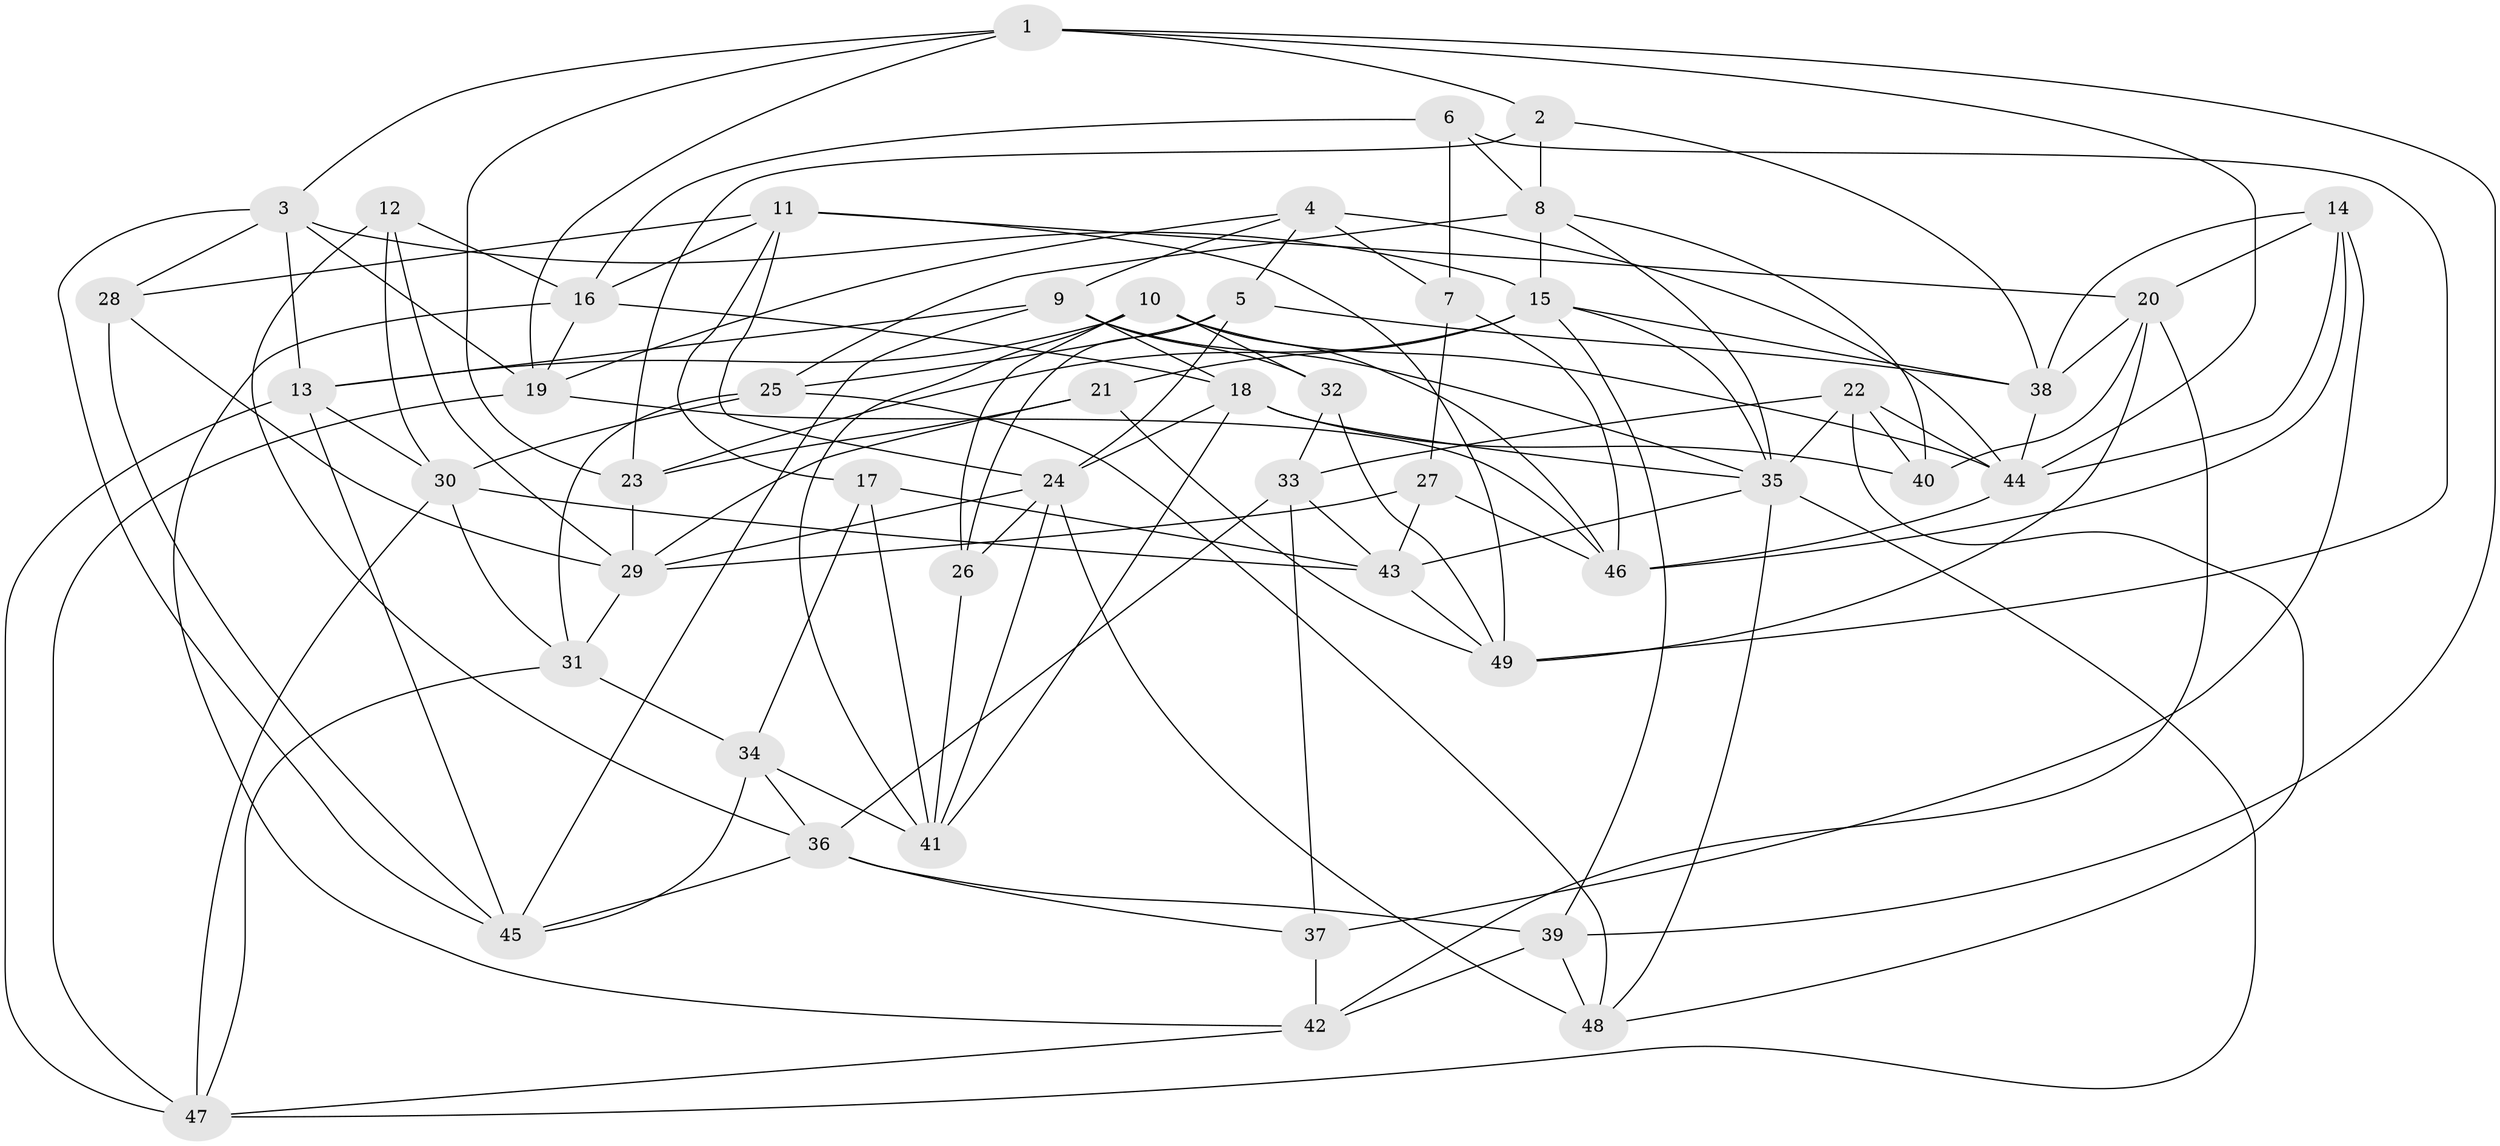 // original degree distribution, {4: 1.0}
// Generated by graph-tools (version 1.1) at 2025/03/03/09/25 03:03:01]
// undirected, 49 vertices, 132 edges
graph export_dot {
graph [start="1"]
  node [color=gray90,style=filled];
  1;
  2;
  3;
  4;
  5;
  6;
  7;
  8;
  9;
  10;
  11;
  12;
  13;
  14;
  15;
  16;
  17;
  18;
  19;
  20;
  21;
  22;
  23;
  24;
  25;
  26;
  27;
  28;
  29;
  30;
  31;
  32;
  33;
  34;
  35;
  36;
  37;
  38;
  39;
  40;
  41;
  42;
  43;
  44;
  45;
  46;
  47;
  48;
  49;
  1 -- 2 [weight=1.0];
  1 -- 3 [weight=1.0];
  1 -- 19 [weight=1.0];
  1 -- 23 [weight=1.0];
  1 -- 39 [weight=1.0];
  1 -- 44 [weight=1.0];
  2 -- 8 [weight=1.0];
  2 -- 23 [weight=1.0];
  2 -- 38 [weight=1.0];
  3 -- 13 [weight=1.0];
  3 -- 15 [weight=1.0];
  3 -- 19 [weight=1.0];
  3 -- 28 [weight=1.0];
  3 -- 45 [weight=1.0];
  4 -- 5 [weight=1.0];
  4 -- 7 [weight=2.0];
  4 -- 9 [weight=1.0];
  4 -- 19 [weight=1.0];
  4 -- 44 [weight=1.0];
  5 -- 24 [weight=1.0];
  5 -- 25 [weight=2.0];
  5 -- 26 [weight=1.0];
  5 -- 38 [weight=1.0];
  6 -- 7 [weight=1.0];
  6 -- 8 [weight=1.0];
  6 -- 16 [weight=1.0];
  6 -- 49 [weight=1.0];
  7 -- 27 [weight=2.0];
  7 -- 46 [weight=1.0];
  8 -- 15 [weight=1.0];
  8 -- 25 [weight=1.0];
  8 -- 35 [weight=1.0];
  8 -- 40 [weight=1.0];
  9 -- 13 [weight=1.0];
  9 -- 18 [weight=1.0];
  9 -- 32 [weight=1.0];
  9 -- 35 [weight=1.0];
  9 -- 45 [weight=1.0];
  10 -- 13 [weight=1.0];
  10 -- 26 [weight=1.0];
  10 -- 32 [weight=1.0];
  10 -- 41 [weight=1.0];
  10 -- 44 [weight=1.0];
  10 -- 46 [weight=1.0];
  11 -- 16 [weight=1.0];
  11 -- 17 [weight=1.0];
  11 -- 20 [weight=1.0];
  11 -- 24 [weight=1.0];
  11 -- 28 [weight=1.0];
  11 -- 49 [weight=1.0];
  12 -- 16 [weight=1.0];
  12 -- 29 [weight=1.0];
  12 -- 30 [weight=1.0];
  12 -- 36 [weight=1.0];
  13 -- 30 [weight=1.0];
  13 -- 45 [weight=1.0];
  13 -- 47 [weight=1.0];
  14 -- 20 [weight=1.0];
  14 -- 37 [weight=2.0];
  14 -- 38 [weight=1.0];
  14 -- 44 [weight=1.0];
  14 -- 46 [weight=1.0];
  15 -- 21 [weight=1.0];
  15 -- 23 [weight=2.0];
  15 -- 35 [weight=1.0];
  15 -- 38 [weight=1.0];
  15 -- 39 [weight=1.0];
  16 -- 18 [weight=1.0];
  16 -- 19 [weight=1.0];
  16 -- 42 [weight=1.0];
  17 -- 34 [weight=1.0];
  17 -- 41 [weight=1.0];
  17 -- 43 [weight=1.0];
  18 -- 24 [weight=1.0];
  18 -- 35 [weight=1.0];
  18 -- 40 [weight=1.0];
  18 -- 41 [weight=1.0];
  19 -- 46 [weight=1.0];
  19 -- 47 [weight=1.0];
  20 -- 38 [weight=1.0];
  20 -- 40 [weight=1.0];
  20 -- 42 [weight=1.0];
  20 -- 49 [weight=1.0];
  21 -- 23 [weight=1.0];
  21 -- 29 [weight=1.0];
  21 -- 49 [weight=1.0];
  22 -- 33 [weight=1.0];
  22 -- 35 [weight=1.0];
  22 -- 40 [weight=1.0];
  22 -- 44 [weight=2.0];
  22 -- 48 [weight=1.0];
  23 -- 29 [weight=1.0];
  24 -- 26 [weight=1.0];
  24 -- 29 [weight=2.0];
  24 -- 41 [weight=1.0];
  24 -- 48 [weight=1.0];
  25 -- 30 [weight=1.0];
  25 -- 31 [weight=1.0];
  25 -- 48 [weight=1.0];
  26 -- 41 [weight=1.0];
  27 -- 29 [weight=1.0];
  27 -- 43 [weight=2.0];
  27 -- 46 [weight=1.0];
  28 -- 29 [weight=1.0];
  28 -- 45 [weight=1.0];
  29 -- 31 [weight=1.0];
  30 -- 31 [weight=1.0];
  30 -- 43 [weight=1.0];
  30 -- 47 [weight=1.0];
  31 -- 34 [weight=2.0];
  31 -- 47 [weight=1.0];
  32 -- 33 [weight=1.0];
  32 -- 49 [weight=1.0];
  33 -- 36 [weight=1.0];
  33 -- 37 [weight=1.0];
  33 -- 43 [weight=2.0];
  34 -- 36 [weight=1.0];
  34 -- 41 [weight=1.0];
  34 -- 45 [weight=1.0];
  35 -- 43 [weight=1.0];
  35 -- 47 [weight=1.0];
  35 -- 48 [weight=1.0];
  36 -- 37 [weight=1.0];
  36 -- 39 [weight=1.0];
  36 -- 45 [weight=1.0];
  37 -- 42 [weight=2.0];
  38 -- 44 [weight=1.0];
  39 -- 42 [weight=1.0];
  39 -- 48 [weight=2.0];
  42 -- 47 [weight=1.0];
  43 -- 49 [weight=1.0];
  44 -- 46 [weight=1.0];
}
